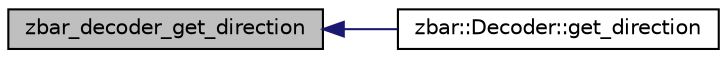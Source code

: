 digraph G
{
  edge [fontname="Helvetica",fontsize="10",labelfontname="Helvetica",labelfontsize="10"];
  node [fontname="Helvetica",fontsize="10",shape=record];
  rankdir=LR;
  Node1 [label="zbar_decoder_get_direction",height=0.2,width=0.4,color="black", fillcolor="grey75", style="filled" fontcolor="black"];
  Node1 -> Node2 [dir=back,color="midnightblue",fontsize="10",style="solid",fontname="Helvetica"];
  Node2 [label="zbar::Decoder::get_direction",height=0.2,width=0.4,color="black", fillcolor="white", style="filled",URL="$classzbar_1_1_decoder.html#ab1d3d14a8b781624f3c05f7fb0374576"];
}
